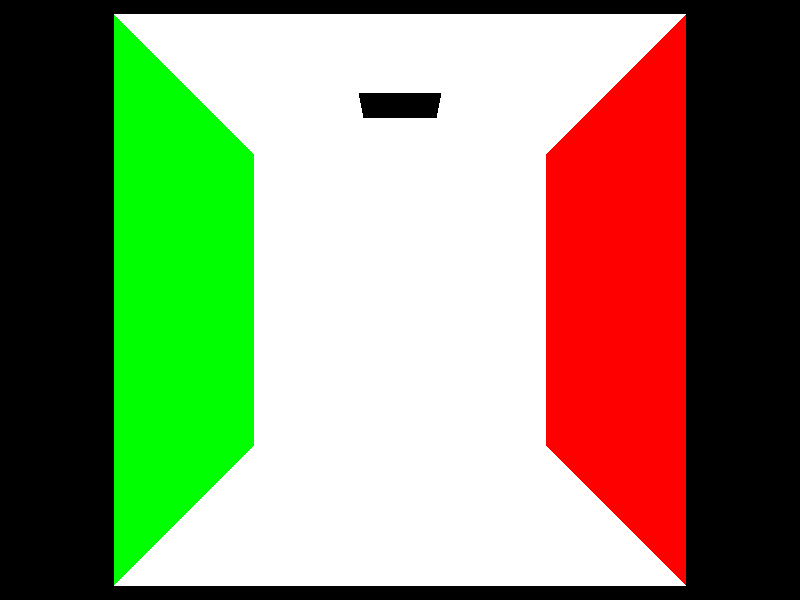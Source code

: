 // Cornell Box
// Adapted from original
// Author: Ryan Schmitt
// Reworked by: Ian Dunn

camera {
  location  <0, 5, 15.5>
  up        <0,  1,  0>
  right     <1.33333, 0,  0>
  look_at   <0, 5, 0>
}

light_source {< 0.0, 9.0,  0.0> color rgb <0.72, 0.72, 0.48>}

//Short box
box { <-1,-1,-1>, <1,1,1>
   rotate <0, -20, 0>
   scale <1.5, 1.5, 1.5>
   translate <1.4, 1.5, 2.5>
   pigment { color rgb <1,1,1> }
   finish { ambient 0 diffuse 0.5 }
}

//Tall box
box { <-1,-1,-1>, <1,1,1>
   rotate <0, 20, 0>
   scale <1.5, 3, 1.5>
   translate <-1.9, 3, -1.5>
   pigment { color rgb <1,1,1> }
   finish { ambient 0 diffuse 0.5 }
}


// THE ROOM

// floor @ y=0
triangle { <-5,0,5>, <5,0,-5>, <-5,0,-5>
   pigment { color rgb <1,1,1> }
   finish { ambient 0 diffuse 0.5 }
}
triangle { <-5,0,5>, <5,0,5>, <5,0,-5>
   pigment { color rgb <1,1,1> }
   finish { ambient 0 diffuse 0.5 }
}

// right wall
triangle { <5,0,5>, <5,10,5>, <5,0,-5>
   pigment { color rgb <0,1,0> }
   finish { ambient 0 diffuse 0.5 }
}
triangle { <5,10,5>, <5,10,-5>, <5,0,-5>
   pigment { color rgb <0,1,0> }
   finish { ambient 0 diffuse 0.5 }
}

// left wall
triangle { <-5,0,5>, <-5,0,-5>, <-5,10,-5>
   pigment { color rgb <1,0,0> }
   finish { ambient 0 diffuse 0.5 }
}
triangle { <-5,10,5>, <-5,0,5>, <-5,10,-5>
   pigment { color rgb <1,0,0> }
   finish { ambient 0 diffuse 0.5 }
}

// back wall
triangle { <5,10,-5>, <-5,10,-5>, <5,0,-5>
   pigment { color rgb <1,1,1> }
   finish { ambient 0 diffuse 0.5 }
}
triangle { <5,0,-5>, <-5,10,-5>, <-5,0,-5>
   pigment { color rgb <1,1,1> }
   finish { ambient 0 diffuse 0.5 }
}

// ceiling @ y=10, w/ a 1x1 hole in the middle
//big left part
triangle { <-5,10,5>, <-5,10,-5>, <-1,10,5>
   pigment { color rgb <1,1,1> }
   finish { ambient 0 diffuse 0.5 }
}
triangle { <-1,10,5>, <-5,10,-5>, <-1,10,-5>
   pigment { color rgb <1,1,1> }
   finish { ambient 0 diffuse 0.5 }
}
//big right part
triangle { <5,10,5>, <1,10,5>, <1,10,-5>
   pigment { color rgb <1,1,1> }
   finish { ambient 0 diffuse 0.5 }
}
triangle { <5,10,5>, <1,10,-5>, <5,10,-5>
   pigment { color rgb <1,1,1> }
   finish { ambient 0 diffuse 0.5 }
}
//little front part
triangle { <-1,10,5>, <1,10,1>, <1,10,5>
   pigment { color rgb <1,1,1> }
   finish { ambient 0 diffuse 0.5 }
}
triangle { <-1,10,5>, <-1,10,1>, <1,10,1>
   pigment { color rgb <1,1,1> }
   finish { ambient 0 diffuse 0.5 }
}
//little back part
triangle { <-1,10,-1>, <1,10,-5>, <1,10,-1>
   pigment { color rgb <1,1,1> }
   finish { ambient 0 diffuse 0.5 }
}
triangle { <-1,10,-1>, <-1,10,-5>, <1,10,-5>
   pigment { color rgb <1,1,1> }
   finish { ambient 0 diffuse 0.5 }
}



